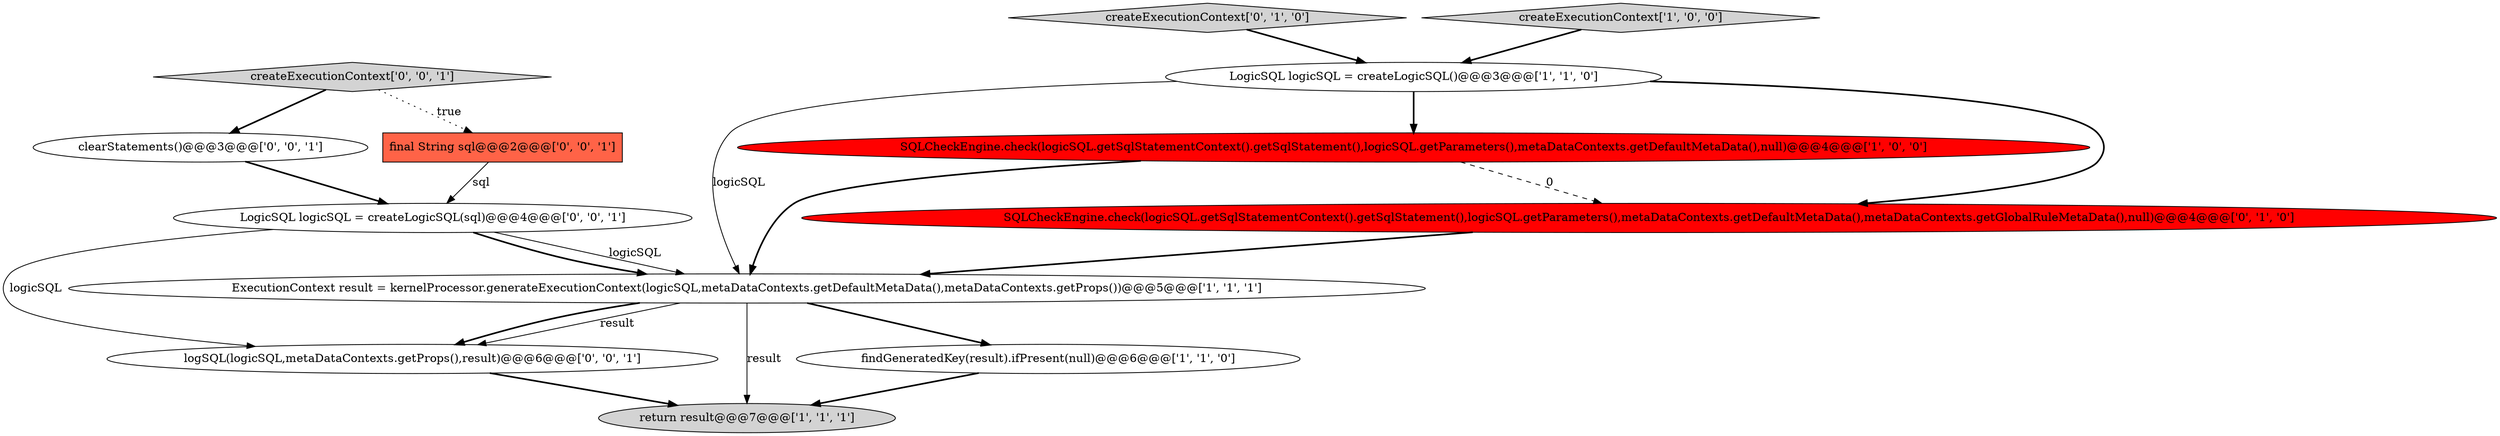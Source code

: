 digraph {
1 [style = filled, label = "SQLCheckEngine.check(logicSQL.getSqlStatementContext().getSqlStatement(),logicSQL.getParameters(),metaDataContexts.getDefaultMetaData(),null)@@@4@@@['1', '0', '0']", fillcolor = red, shape = ellipse image = "AAA1AAABBB1BBB"];
2 [style = filled, label = "return result@@@7@@@['1', '1', '1']", fillcolor = lightgray, shape = ellipse image = "AAA0AAABBB1BBB"];
7 [style = filled, label = "createExecutionContext['0', '1', '0']", fillcolor = lightgray, shape = diamond image = "AAA0AAABBB2BBB"];
9 [style = filled, label = "clearStatements()@@@3@@@['0', '0', '1']", fillcolor = white, shape = ellipse image = "AAA0AAABBB3BBB"];
3 [style = filled, label = "findGeneratedKey(result).ifPresent(null)@@@6@@@['1', '1', '0']", fillcolor = white, shape = ellipse image = "AAA0AAABBB1BBB"];
4 [style = filled, label = "ExecutionContext result = kernelProcessor.generateExecutionContext(logicSQL,metaDataContexts.getDefaultMetaData(),metaDataContexts.getProps())@@@5@@@['1', '1', '1']", fillcolor = white, shape = ellipse image = "AAA0AAABBB1BBB"];
5 [style = filled, label = "LogicSQL logicSQL = createLogicSQL()@@@3@@@['1', '1', '0']", fillcolor = white, shape = ellipse image = "AAA0AAABBB1BBB"];
10 [style = filled, label = "LogicSQL logicSQL = createLogicSQL(sql)@@@4@@@['0', '0', '1']", fillcolor = white, shape = ellipse image = "AAA0AAABBB3BBB"];
6 [style = filled, label = "SQLCheckEngine.check(logicSQL.getSqlStatementContext().getSqlStatement(),logicSQL.getParameters(),metaDataContexts.getDefaultMetaData(),metaDataContexts.getGlobalRuleMetaData(),null)@@@4@@@['0', '1', '0']", fillcolor = red, shape = ellipse image = "AAA1AAABBB2BBB"];
12 [style = filled, label = "createExecutionContext['0', '0', '1']", fillcolor = lightgray, shape = diamond image = "AAA0AAABBB3BBB"];
0 [style = filled, label = "createExecutionContext['1', '0', '0']", fillcolor = lightgray, shape = diamond image = "AAA0AAABBB1BBB"];
8 [style = filled, label = "final String sql@@@2@@@['0', '0', '1']", fillcolor = tomato, shape = box image = "AAA0AAABBB3BBB"];
11 [style = filled, label = "logSQL(logicSQL,metaDataContexts.getProps(),result)@@@6@@@['0', '0', '1']", fillcolor = white, shape = ellipse image = "AAA0AAABBB3BBB"];
4->3 [style = bold, label=""];
1->4 [style = bold, label=""];
8->10 [style = solid, label="sql"];
12->8 [style = dotted, label="true"];
9->10 [style = bold, label=""];
12->9 [style = bold, label=""];
11->2 [style = bold, label=""];
4->11 [style = solid, label="result"];
5->4 [style = solid, label="logicSQL"];
10->4 [style = solid, label="logicSQL"];
5->1 [style = bold, label=""];
6->4 [style = bold, label=""];
10->11 [style = solid, label="logicSQL"];
7->5 [style = bold, label=""];
5->6 [style = bold, label=""];
3->2 [style = bold, label=""];
1->6 [style = dashed, label="0"];
10->4 [style = bold, label=""];
4->11 [style = bold, label=""];
4->2 [style = solid, label="result"];
0->5 [style = bold, label=""];
}
